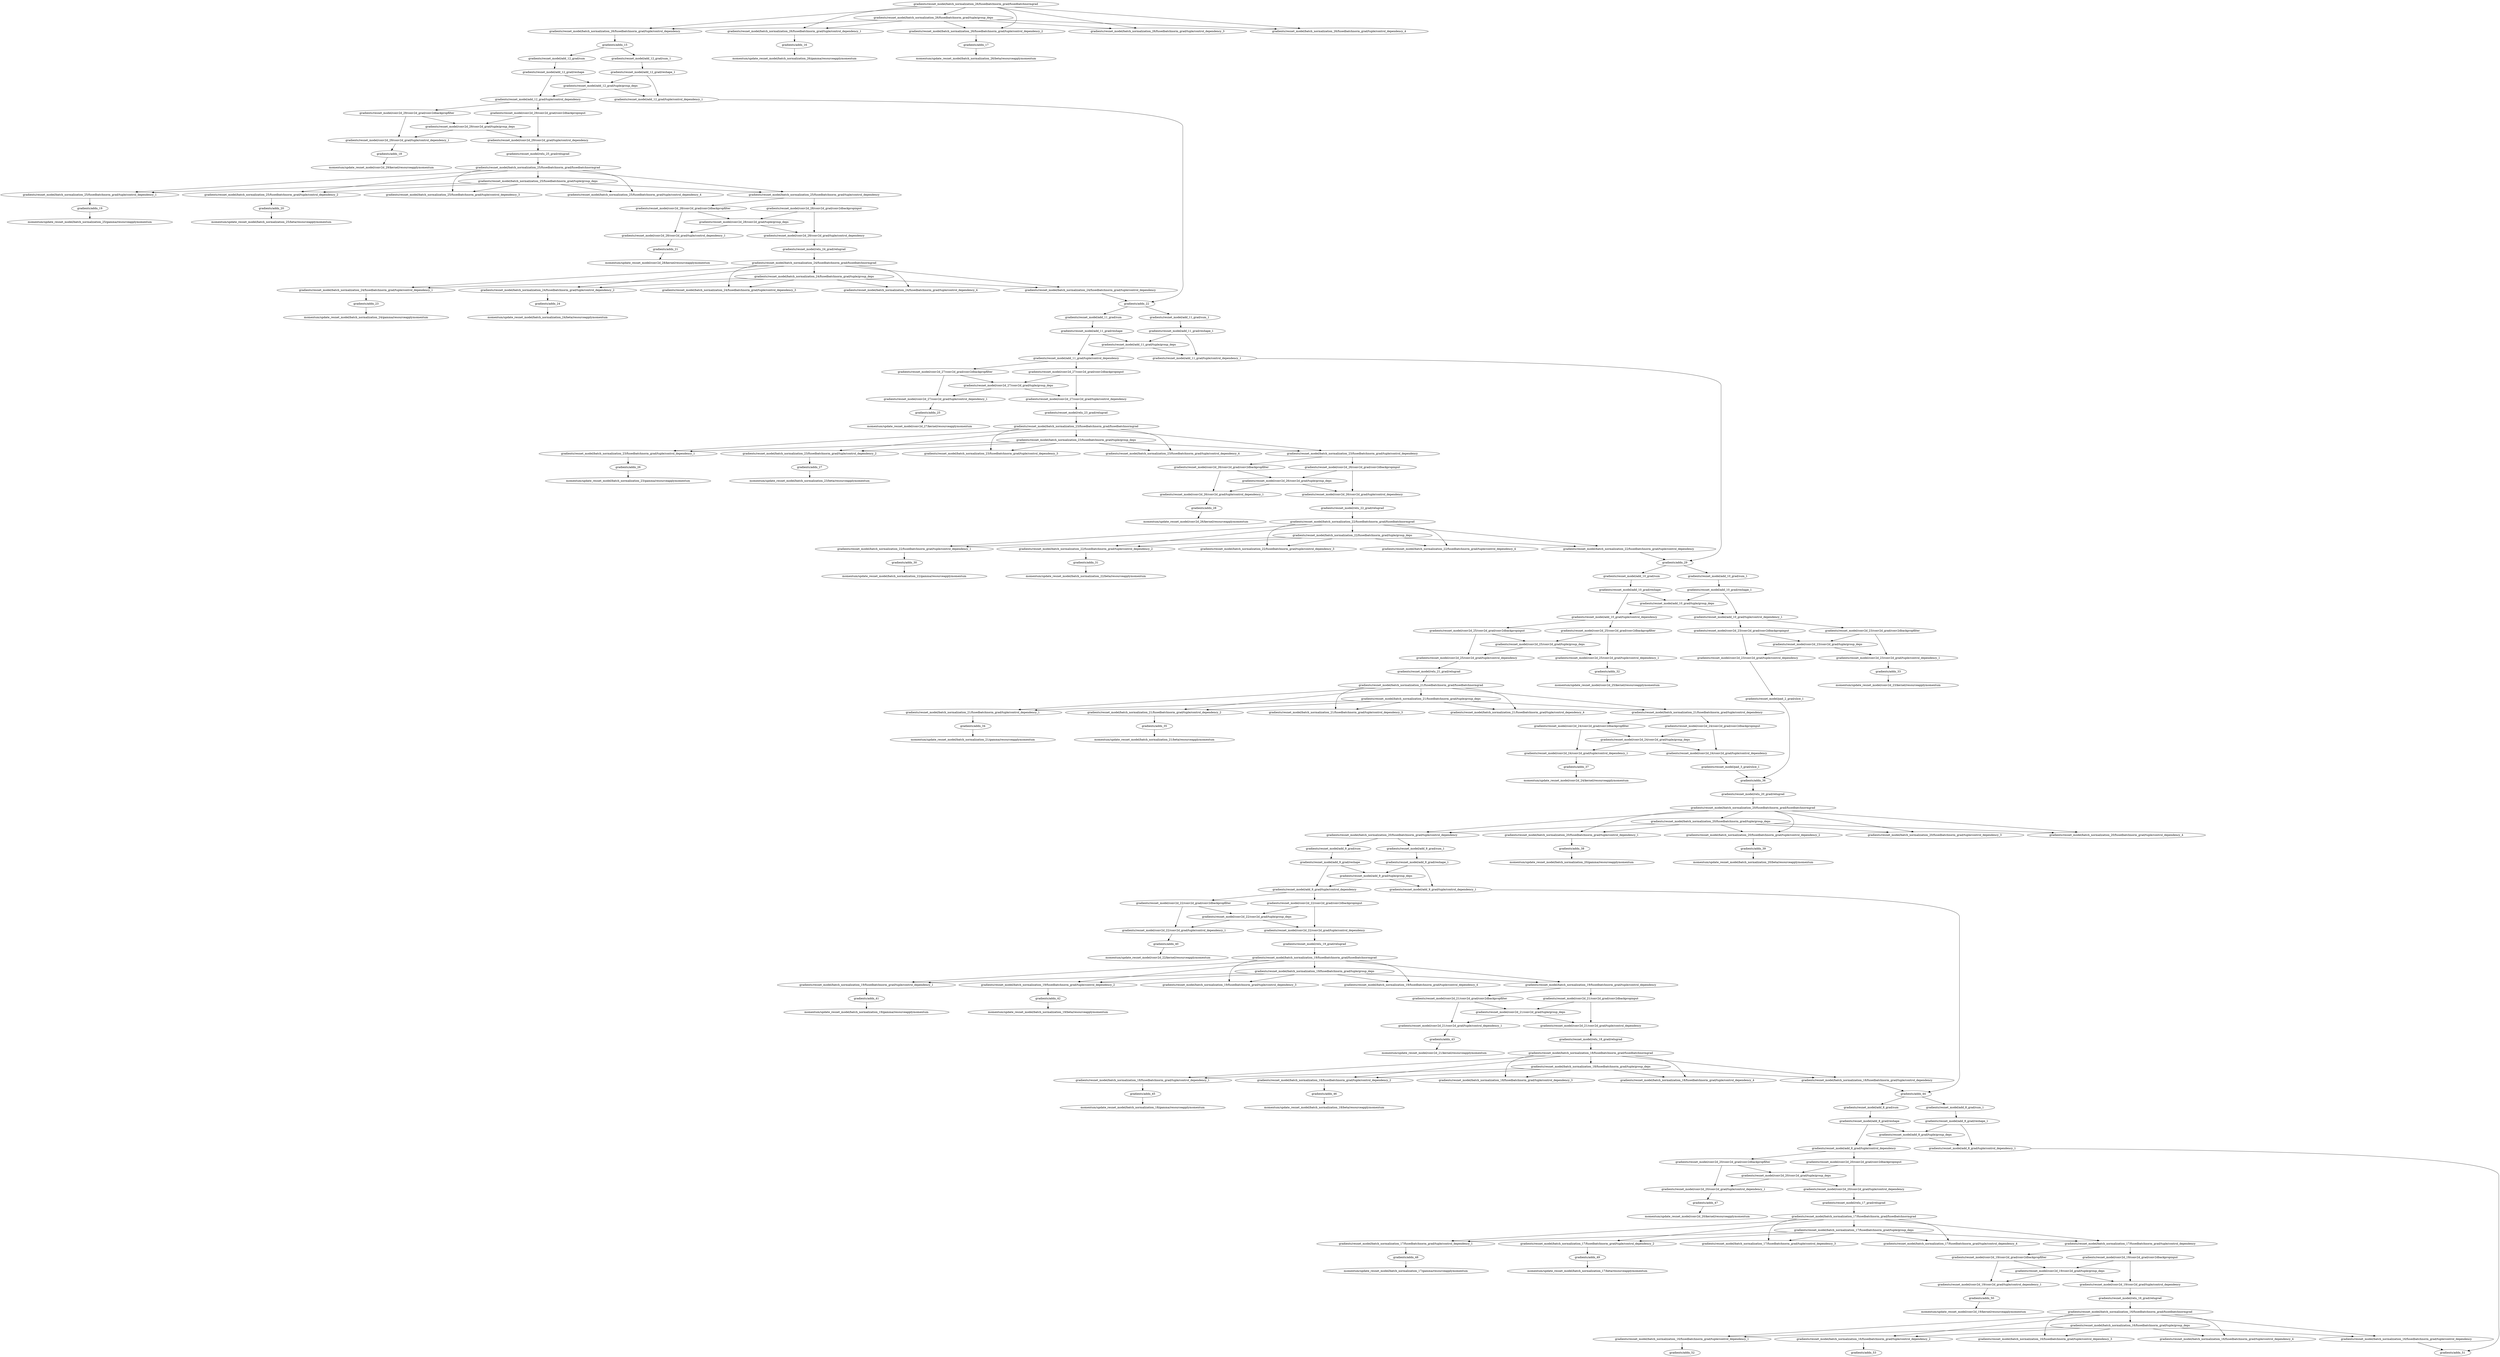 digraph{
"gradients/resnet_model/batch_normalization_26/fusedbatchnorm_grad/fusedbatchnormgrad"->"gradients/resnet_model/batch_normalization_26/fusedbatchnorm_grad/tuple/group_deps"
"gradients/resnet_model/batch_normalization_26/fusedbatchnorm_grad/fusedbatchnormgrad"->"gradients/resnet_model/batch_normalization_26/fusedbatchnorm_grad/tuple/control_dependency"
"gradients/resnet_model/batch_normalization_26/fusedbatchnorm_grad/fusedbatchnormgrad"->"gradients/resnet_model/batch_normalization_26/fusedbatchnorm_grad/tuple/control_dependency_1"
"gradients/resnet_model/batch_normalization_26/fusedbatchnorm_grad/fusedbatchnormgrad"->"gradients/resnet_model/batch_normalization_26/fusedbatchnorm_grad/tuple/control_dependency_2"
"gradients/resnet_model/batch_normalization_26/fusedbatchnorm_grad/fusedbatchnormgrad"->"gradients/resnet_model/batch_normalization_26/fusedbatchnorm_grad/tuple/control_dependency_3"
"gradients/resnet_model/batch_normalization_26/fusedbatchnorm_grad/fusedbatchnormgrad"->"gradients/resnet_model/batch_normalization_26/fusedbatchnorm_grad/tuple/control_dependency_4"
"gradients/resnet_model/batch_normalization_26/fusedbatchnorm_grad/tuple/group_deps"->"gradients/resnet_model/batch_normalization_26/fusedbatchnorm_grad/tuple/control_dependency"
"gradients/resnet_model/batch_normalization_26/fusedbatchnorm_grad/tuple/group_deps"->"gradients/resnet_model/batch_normalization_26/fusedbatchnorm_grad/tuple/control_dependency_1"
"gradients/resnet_model/batch_normalization_26/fusedbatchnorm_grad/tuple/group_deps"->"gradients/resnet_model/batch_normalization_26/fusedbatchnorm_grad/tuple/control_dependency_2"
"gradients/resnet_model/batch_normalization_26/fusedbatchnorm_grad/tuple/group_deps"->"gradients/resnet_model/batch_normalization_26/fusedbatchnorm_grad/tuple/control_dependency_3"
"gradients/resnet_model/batch_normalization_26/fusedbatchnorm_grad/tuple/group_deps"->"gradients/resnet_model/batch_normalization_26/fusedbatchnorm_grad/tuple/control_dependency_4"
"gradients/resnet_model/batch_normalization_26/fusedbatchnorm_grad/tuple/control_dependency"->"gradients/addn_15"
"gradients/addn_15"->"gradients/resnet_model/add_12_grad/sum"
"gradients/addn_15"->"gradients/resnet_model/add_12_grad/sum_1"
"gradients/resnet_model/add_12_grad/sum"->"gradients/resnet_model/add_12_grad/reshape"
"gradients/resnet_model/add_12_grad/sum_1"->"gradients/resnet_model/add_12_grad/reshape_1"
"gradients/resnet_model/add_12_grad/reshape"->"gradients/resnet_model/add_12_grad/tuple/group_deps"
"gradients/resnet_model/add_12_grad/reshape"->"gradients/resnet_model/add_12_grad/tuple/control_dependency"
"gradients/resnet_model/add_12_grad/reshape_1"->"gradients/resnet_model/add_12_grad/tuple/group_deps"
"gradients/resnet_model/add_12_grad/reshape_1"->"gradients/resnet_model/add_12_grad/tuple/control_dependency_1"
"gradients/resnet_model/add_12_grad/tuple/group_deps"->"gradients/resnet_model/add_12_grad/tuple/control_dependency"
"gradients/resnet_model/add_12_grad/tuple/group_deps"->"gradients/resnet_model/add_12_grad/tuple/control_dependency_1"
"gradients/resnet_model/add_12_grad/tuple/control_dependency"->"gradients/resnet_model/conv2d_29/conv2d_grad/conv2dbackpropinput"
"gradients/resnet_model/add_12_grad/tuple/control_dependency"->"gradients/resnet_model/conv2d_29/conv2d_grad/conv2dbackpropfilter"
"gradients/resnet_model/conv2d_29/conv2d_grad/conv2dbackpropinput"->"gradients/resnet_model/conv2d_29/conv2d_grad/tuple/group_deps"
"gradients/resnet_model/conv2d_29/conv2d_grad/conv2dbackpropinput"->"gradients/resnet_model/conv2d_29/conv2d_grad/tuple/control_dependency"
"gradients/resnet_model/conv2d_29/conv2d_grad/conv2dbackpropfilter"->"gradients/resnet_model/conv2d_29/conv2d_grad/tuple/group_deps"
"gradients/resnet_model/conv2d_29/conv2d_grad/conv2dbackpropfilter"->"gradients/resnet_model/conv2d_29/conv2d_grad/tuple/control_dependency_1"
"gradients/resnet_model/conv2d_29/conv2d_grad/tuple/group_deps"->"gradients/resnet_model/conv2d_29/conv2d_grad/tuple/control_dependency"
"gradients/resnet_model/conv2d_29/conv2d_grad/tuple/group_deps"->"gradients/resnet_model/conv2d_29/conv2d_grad/tuple/control_dependency_1"
"gradients/resnet_model/batch_normalization_26/fusedbatchnorm_grad/tuple/control_dependency_1"->"gradients/addn_16"
"gradients/resnet_model/batch_normalization_26/fusedbatchnorm_grad/tuple/control_dependency_2"->"gradients/addn_17"
"gradients/resnet_model/conv2d_29/conv2d_grad/tuple/control_dependency"->"gradients/resnet_model/relu_25_grad/relugrad"
"gradients/resnet_model/relu_25_grad/relugrad"->"gradients/resnet_model/batch_normalization_25/fusedbatchnorm_grad/fusedbatchnormgrad"
"gradients/resnet_model/batch_normalization_25/fusedbatchnorm_grad/fusedbatchnormgrad"->"gradients/resnet_model/batch_normalization_25/fusedbatchnorm_grad/tuple/group_deps"
"gradients/resnet_model/batch_normalization_25/fusedbatchnorm_grad/fusedbatchnormgrad"->"gradients/resnet_model/batch_normalization_25/fusedbatchnorm_grad/tuple/control_dependency"
"gradients/resnet_model/batch_normalization_25/fusedbatchnorm_grad/fusedbatchnormgrad"->"gradients/resnet_model/batch_normalization_25/fusedbatchnorm_grad/tuple/control_dependency_1"
"gradients/resnet_model/batch_normalization_25/fusedbatchnorm_grad/fusedbatchnormgrad"->"gradients/resnet_model/batch_normalization_25/fusedbatchnorm_grad/tuple/control_dependency_2"
"gradients/resnet_model/batch_normalization_25/fusedbatchnorm_grad/fusedbatchnormgrad"->"gradients/resnet_model/batch_normalization_25/fusedbatchnorm_grad/tuple/control_dependency_3"
"gradients/resnet_model/batch_normalization_25/fusedbatchnorm_grad/fusedbatchnormgrad"->"gradients/resnet_model/batch_normalization_25/fusedbatchnorm_grad/tuple/control_dependency_4"
"gradients/resnet_model/batch_normalization_25/fusedbatchnorm_grad/tuple/group_deps"->"gradients/resnet_model/batch_normalization_25/fusedbatchnorm_grad/tuple/control_dependency"
"gradients/resnet_model/batch_normalization_25/fusedbatchnorm_grad/tuple/group_deps"->"gradients/resnet_model/batch_normalization_25/fusedbatchnorm_grad/tuple/control_dependency_1"
"gradients/resnet_model/batch_normalization_25/fusedbatchnorm_grad/tuple/group_deps"->"gradients/resnet_model/batch_normalization_25/fusedbatchnorm_grad/tuple/control_dependency_2"
"gradients/resnet_model/batch_normalization_25/fusedbatchnorm_grad/tuple/group_deps"->"gradients/resnet_model/batch_normalization_25/fusedbatchnorm_grad/tuple/control_dependency_3"
"gradients/resnet_model/batch_normalization_25/fusedbatchnorm_grad/tuple/group_deps"->"gradients/resnet_model/batch_normalization_25/fusedbatchnorm_grad/tuple/control_dependency_4"
"gradients/resnet_model/conv2d_29/conv2d_grad/tuple/control_dependency_1"->"gradients/addn_18"
"gradients/resnet_model/batch_normalization_25/fusedbatchnorm_grad/tuple/control_dependency"->"gradients/resnet_model/conv2d_28/conv2d_grad/conv2dbackpropinput"
"gradients/resnet_model/batch_normalization_25/fusedbatchnorm_grad/tuple/control_dependency"->"gradients/resnet_model/conv2d_28/conv2d_grad/conv2dbackpropfilter"
"gradients/resnet_model/conv2d_28/conv2d_grad/conv2dbackpropinput"->"gradients/resnet_model/conv2d_28/conv2d_grad/tuple/group_deps"
"gradients/resnet_model/conv2d_28/conv2d_grad/conv2dbackpropinput"->"gradients/resnet_model/conv2d_28/conv2d_grad/tuple/control_dependency"
"gradients/resnet_model/conv2d_28/conv2d_grad/conv2dbackpropfilter"->"gradients/resnet_model/conv2d_28/conv2d_grad/tuple/group_deps"
"gradients/resnet_model/conv2d_28/conv2d_grad/conv2dbackpropfilter"->"gradients/resnet_model/conv2d_28/conv2d_grad/tuple/control_dependency_1"
"gradients/resnet_model/conv2d_28/conv2d_grad/tuple/group_deps"->"gradients/resnet_model/conv2d_28/conv2d_grad/tuple/control_dependency"
"gradients/resnet_model/conv2d_28/conv2d_grad/tuple/group_deps"->"gradients/resnet_model/conv2d_28/conv2d_grad/tuple/control_dependency_1"
"gradients/resnet_model/conv2d_28/conv2d_grad/tuple/control_dependency"->"gradients/resnet_model/relu_24_grad/relugrad"
"gradients/resnet_model/batch_normalization_25/fusedbatchnorm_grad/tuple/control_dependency_1"->"gradients/addn_19"
"gradients/resnet_model/batch_normalization_25/fusedbatchnorm_grad/tuple/control_dependency_2"->"gradients/addn_20"
"gradients/resnet_model/relu_24_grad/relugrad"->"gradients/resnet_model/batch_normalization_24/fusedbatchnorm_grad/fusedbatchnormgrad"
"gradients/resnet_model/batch_normalization_24/fusedbatchnorm_grad/fusedbatchnormgrad"->"gradients/resnet_model/batch_normalization_24/fusedbatchnorm_grad/tuple/group_deps"
"gradients/resnet_model/batch_normalization_24/fusedbatchnorm_grad/fusedbatchnormgrad"->"gradients/resnet_model/batch_normalization_24/fusedbatchnorm_grad/tuple/control_dependency"
"gradients/resnet_model/batch_normalization_24/fusedbatchnorm_grad/fusedbatchnormgrad"->"gradients/resnet_model/batch_normalization_24/fusedbatchnorm_grad/tuple/control_dependency_1"
"gradients/resnet_model/batch_normalization_24/fusedbatchnorm_grad/fusedbatchnormgrad"->"gradients/resnet_model/batch_normalization_24/fusedbatchnorm_grad/tuple/control_dependency_2"
"gradients/resnet_model/batch_normalization_24/fusedbatchnorm_grad/fusedbatchnormgrad"->"gradients/resnet_model/batch_normalization_24/fusedbatchnorm_grad/tuple/control_dependency_3"
"gradients/resnet_model/batch_normalization_24/fusedbatchnorm_grad/fusedbatchnormgrad"->"gradients/resnet_model/batch_normalization_24/fusedbatchnorm_grad/tuple/control_dependency_4"
"gradients/resnet_model/batch_normalization_24/fusedbatchnorm_grad/tuple/group_deps"->"gradients/resnet_model/batch_normalization_24/fusedbatchnorm_grad/tuple/control_dependency"
"gradients/resnet_model/batch_normalization_24/fusedbatchnorm_grad/tuple/group_deps"->"gradients/resnet_model/batch_normalization_24/fusedbatchnorm_grad/tuple/control_dependency_1"
"gradients/resnet_model/batch_normalization_24/fusedbatchnorm_grad/tuple/group_deps"->"gradients/resnet_model/batch_normalization_24/fusedbatchnorm_grad/tuple/control_dependency_2"
"gradients/resnet_model/batch_normalization_24/fusedbatchnorm_grad/tuple/group_deps"->"gradients/resnet_model/batch_normalization_24/fusedbatchnorm_grad/tuple/control_dependency_3"
"gradients/resnet_model/batch_normalization_24/fusedbatchnorm_grad/tuple/group_deps"->"gradients/resnet_model/batch_normalization_24/fusedbatchnorm_grad/tuple/control_dependency_4"
"gradients/resnet_model/conv2d_28/conv2d_grad/tuple/control_dependency_1"->"gradients/addn_21"
"gradients/resnet_model/add_12_grad/tuple/control_dependency_1"->"gradients/addn_22"
"gradients/resnet_model/batch_normalization_24/fusedbatchnorm_grad/tuple/control_dependency"->"gradients/addn_22"
"gradients/addn_22"->"gradients/resnet_model/add_11_grad/sum"
"gradients/addn_22"->"gradients/resnet_model/add_11_grad/sum_1"
"gradients/resnet_model/add_11_grad/sum"->"gradients/resnet_model/add_11_grad/reshape"
"gradients/resnet_model/add_11_grad/sum_1"->"gradients/resnet_model/add_11_grad/reshape_1"
"gradients/resnet_model/add_11_grad/reshape"->"gradients/resnet_model/add_11_grad/tuple/group_deps"
"gradients/resnet_model/add_11_grad/reshape"->"gradients/resnet_model/add_11_grad/tuple/control_dependency"
"gradients/resnet_model/add_11_grad/reshape_1"->"gradients/resnet_model/add_11_grad/tuple/group_deps"
"gradients/resnet_model/add_11_grad/reshape_1"->"gradients/resnet_model/add_11_grad/tuple/control_dependency_1"
"gradients/resnet_model/add_11_grad/tuple/group_deps"->"gradients/resnet_model/add_11_grad/tuple/control_dependency"
"gradients/resnet_model/add_11_grad/tuple/group_deps"->"gradients/resnet_model/add_11_grad/tuple/control_dependency_1"
"gradients/resnet_model/add_11_grad/tuple/control_dependency"->"gradients/resnet_model/conv2d_27/conv2d_grad/conv2dbackpropinput"
"gradients/resnet_model/add_11_grad/tuple/control_dependency"->"gradients/resnet_model/conv2d_27/conv2d_grad/conv2dbackpropfilter"
"gradients/resnet_model/conv2d_27/conv2d_grad/conv2dbackpropinput"->"gradients/resnet_model/conv2d_27/conv2d_grad/tuple/group_deps"
"gradients/resnet_model/conv2d_27/conv2d_grad/conv2dbackpropinput"->"gradients/resnet_model/conv2d_27/conv2d_grad/tuple/control_dependency"
"gradients/resnet_model/conv2d_27/conv2d_grad/conv2dbackpropfilter"->"gradients/resnet_model/conv2d_27/conv2d_grad/tuple/group_deps"
"gradients/resnet_model/conv2d_27/conv2d_grad/conv2dbackpropfilter"->"gradients/resnet_model/conv2d_27/conv2d_grad/tuple/control_dependency_1"
"gradients/resnet_model/conv2d_27/conv2d_grad/tuple/group_deps"->"gradients/resnet_model/conv2d_27/conv2d_grad/tuple/control_dependency"
"gradients/resnet_model/conv2d_27/conv2d_grad/tuple/group_deps"->"gradients/resnet_model/conv2d_27/conv2d_grad/tuple/control_dependency_1"
"gradients/resnet_model/batch_normalization_24/fusedbatchnorm_grad/tuple/control_dependency_1"->"gradients/addn_23"
"gradients/resnet_model/batch_normalization_24/fusedbatchnorm_grad/tuple/control_dependency_2"->"gradients/addn_24"
"gradients/resnet_model/conv2d_27/conv2d_grad/tuple/control_dependency"->"gradients/resnet_model/relu_23_grad/relugrad"
"gradients/resnet_model/relu_23_grad/relugrad"->"gradients/resnet_model/batch_normalization_23/fusedbatchnorm_grad/fusedbatchnormgrad"
"gradients/resnet_model/batch_normalization_23/fusedbatchnorm_grad/fusedbatchnormgrad"->"gradients/resnet_model/batch_normalization_23/fusedbatchnorm_grad/tuple/group_deps"
"gradients/resnet_model/batch_normalization_23/fusedbatchnorm_grad/fusedbatchnormgrad"->"gradients/resnet_model/batch_normalization_23/fusedbatchnorm_grad/tuple/control_dependency"
"gradients/resnet_model/batch_normalization_23/fusedbatchnorm_grad/fusedbatchnormgrad"->"gradients/resnet_model/batch_normalization_23/fusedbatchnorm_grad/tuple/control_dependency_1"
"gradients/resnet_model/batch_normalization_23/fusedbatchnorm_grad/fusedbatchnormgrad"->"gradients/resnet_model/batch_normalization_23/fusedbatchnorm_grad/tuple/control_dependency_2"
"gradients/resnet_model/batch_normalization_23/fusedbatchnorm_grad/fusedbatchnormgrad"->"gradients/resnet_model/batch_normalization_23/fusedbatchnorm_grad/tuple/control_dependency_3"
"gradients/resnet_model/batch_normalization_23/fusedbatchnorm_grad/fusedbatchnormgrad"->"gradients/resnet_model/batch_normalization_23/fusedbatchnorm_grad/tuple/control_dependency_4"
"gradients/resnet_model/batch_normalization_23/fusedbatchnorm_grad/tuple/group_deps"->"gradients/resnet_model/batch_normalization_23/fusedbatchnorm_grad/tuple/control_dependency"
"gradients/resnet_model/batch_normalization_23/fusedbatchnorm_grad/tuple/group_deps"->"gradients/resnet_model/batch_normalization_23/fusedbatchnorm_grad/tuple/control_dependency_1"
"gradients/resnet_model/batch_normalization_23/fusedbatchnorm_grad/tuple/group_deps"->"gradients/resnet_model/batch_normalization_23/fusedbatchnorm_grad/tuple/control_dependency_2"
"gradients/resnet_model/batch_normalization_23/fusedbatchnorm_grad/tuple/group_deps"->"gradients/resnet_model/batch_normalization_23/fusedbatchnorm_grad/tuple/control_dependency_3"
"gradients/resnet_model/batch_normalization_23/fusedbatchnorm_grad/tuple/group_deps"->"gradients/resnet_model/batch_normalization_23/fusedbatchnorm_grad/tuple/control_dependency_4"
"gradients/resnet_model/conv2d_27/conv2d_grad/tuple/control_dependency_1"->"gradients/addn_25"
"gradients/resnet_model/batch_normalization_23/fusedbatchnorm_grad/tuple/control_dependency"->"gradients/resnet_model/conv2d_26/conv2d_grad/conv2dbackpropinput"
"gradients/resnet_model/batch_normalization_23/fusedbatchnorm_grad/tuple/control_dependency"->"gradients/resnet_model/conv2d_26/conv2d_grad/conv2dbackpropfilter"
"gradients/resnet_model/conv2d_26/conv2d_grad/conv2dbackpropinput"->"gradients/resnet_model/conv2d_26/conv2d_grad/tuple/group_deps"
"gradients/resnet_model/conv2d_26/conv2d_grad/conv2dbackpropinput"->"gradients/resnet_model/conv2d_26/conv2d_grad/tuple/control_dependency"
"gradients/resnet_model/conv2d_26/conv2d_grad/conv2dbackpropfilter"->"gradients/resnet_model/conv2d_26/conv2d_grad/tuple/group_deps"
"gradients/resnet_model/conv2d_26/conv2d_grad/conv2dbackpropfilter"->"gradients/resnet_model/conv2d_26/conv2d_grad/tuple/control_dependency_1"
"gradients/resnet_model/conv2d_26/conv2d_grad/tuple/group_deps"->"gradients/resnet_model/conv2d_26/conv2d_grad/tuple/control_dependency"
"gradients/resnet_model/conv2d_26/conv2d_grad/tuple/group_deps"->"gradients/resnet_model/conv2d_26/conv2d_grad/tuple/control_dependency_1"
"gradients/resnet_model/conv2d_26/conv2d_grad/tuple/control_dependency"->"gradients/resnet_model/relu_22_grad/relugrad"
"gradients/resnet_model/batch_normalization_23/fusedbatchnorm_grad/tuple/control_dependency_1"->"gradients/addn_26"
"gradients/resnet_model/batch_normalization_23/fusedbatchnorm_grad/tuple/control_dependency_2"->"gradients/addn_27"
"gradients/resnet_model/relu_22_grad/relugrad"->"gradients/resnet_model/batch_normalization_22/fusedbatchnorm_grad/fusedbatchnormgrad"
"gradients/resnet_model/batch_normalization_22/fusedbatchnorm_grad/fusedbatchnormgrad"->"gradients/resnet_model/batch_normalization_22/fusedbatchnorm_grad/tuple/group_deps"
"gradients/resnet_model/batch_normalization_22/fusedbatchnorm_grad/fusedbatchnormgrad"->"gradients/resnet_model/batch_normalization_22/fusedbatchnorm_grad/tuple/control_dependency"
"gradients/resnet_model/batch_normalization_22/fusedbatchnorm_grad/fusedbatchnormgrad"->"gradients/resnet_model/batch_normalization_22/fusedbatchnorm_grad/tuple/control_dependency_1"
"gradients/resnet_model/batch_normalization_22/fusedbatchnorm_grad/fusedbatchnormgrad"->"gradients/resnet_model/batch_normalization_22/fusedbatchnorm_grad/tuple/control_dependency_2"
"gradients/resnet_model/batch_normalization_22/fusedbatchnorm_grad/fusedbatchnormgrad"->"gradients/resnet_model/batch_normalization_22/fusedbatchnorm_grad/tuple/control_dependency_3"
"gradients/resnet_model/batch_normalization_22/fusedbatchnorm_grad/fusedbatchnormgrad"->"gradients/resnet_model/batch_normalization_22/fusedbatchnorm_grad/tuple/control_dependency_4"
"gradients/resnet_model/batch_normalization_22/fusedbatchnorm_grad/tuple/group_deps"->"gradients/resnet_model/batch_normalization_22/fusedbatchnorm_grad/tuple/control_dependency"
"gradients/resnet_model/batch_normalization_22/fusedbatchnorm_grad/tuple/group_deps"->"gradients/resnet_model/batch_normalization_22/fusedbatchnorm_grad/tuple/control_dependency_1"
"gradients/resnet_model/batch_normalization_22/fusedbatchnorm_grad/tuple/group_deps"->"gradients/resnet_model/batch_normalization_22/fusedbatchnorm_grad/tuple/control_dependency_2"
"gradients/resnet_model/batch_normalization_22/fusedbatchnorm_grad/tuple/group_deps"->"gradients/resnet_model/batch_normalization_22/fusedbatchnorm_grad/tuple/control_dependency_3"
"gradients/resnet_model/batch_normalization_22/fusedbatchnorm_grad/tuple/group_deps"->"gradients/resnet_model/batch_normalization_22/fusedbatchnorm_grad/tuple/control_dependency_4"
"gradients/resnet_model/conv2d_26/conv2d_grad/tuple/control_dependency_1"->"gradients/addn_28"
"gradients/resnet_model/add_11_grad/tuple/control_dependency_1"->"gradients/addn_29"
"gradients/resnet_model/batch_normalization_22/fusedbatchnorm_grad/tuple/control_dependency"->"gradients/addn_29"
"gradients/addn_29"->"gradients/resnet_model/add_10_grad/sum"
"gradients/addn_29"->"gradients/resnet_model/add_10_grad/sum_1"
"gradients/resnet_model/add_10_grad/sum"->"gradients/resnet_model/add_10_grad/reshape"
"gradients/resnet_model/add_10_grad/sum_1"->"gradients/resnet_model/add_10_grad/reshape_1"
"gradients/resnet_model/add_10_grad/reshape"->"gradients/resnet_model/add_10_grad/tuple/group_deps"
"gradients/resnet_model/add_10_grad/reshape"->"gradients/resnet_model/add_10_grad/tuple/control_dependency"
"gradients/resnet_model/add_10_grad/reshape_1"->"gradients/resnet_model/add_10_grad/tuple/group_deps"
"gradients/resnet_model/add_10_grad/reshape_1"->"gradients/resnet_model/add_10_grad/tuple/control_dependency_1"
"gradients/resnet_model/add_10_grad/tuple/group_deps"->"gradients/resnet_model/add_10_grad/tuple/control_dependency"
"gradients/resnet_model/add_10_grad/tuple/group_deps"->"gradients/resnet_model/add_10_grad/tuple/control_dependency_1"
"gradients/resnet_model/add_10_grad/tuple/control_dependency"->"gradients/resnet_model/conv2d_25/conv2d_grad/conv2dbackpropinput"
"gradients/resnet_model/add_10_grad/tuple/control_dependency"->"gradients/resnet_model/conv2d_25/conv2d_grad/conv2dbackpropfilter"
"gradients/resnet_model/conv2d_25/conv2d_grad/conv2dbackpropinput"->"gradients/resnet_model/conv2d_25/conv2d_grad/tuple/group_deps"
"gradients/resnet_model/conv2d_25/conv2d_grad/conv2dbackpropinput"->"gradients/resnet_model/conv2d_25/conv2d_grad/tuple/control_dependency"
"gradients/resnet_model/conv2d_25/conv2d_grad/conv2dbackpropfilter"->"gradients/resnet_model/conv2d_25/conv2d_grad/tuple/group_deps"
"gradients/resnet_model/conv2d_25/conv2d_grad/conv2dbackpropfilter"->"gradients/resnet_model/conv2d_25/conv2d_grad/tuple/control_dependency_1"
"gradients/resnet_model/conv2d_25/conv2d_grad/tuple/group_deps"->"gradients/resnet_model/conv2d_25/conv2d_grad/tuple/control_dependency"
"gradients/resnet_model/conv2d_25/conv2d_grad/tuple/group_deps"->"gradients/resnet_model/conv2d_25/conv2d_grad/tuple/control_dependency_1"
"gradients/resnet_model/add_10_grad/tuple/control_dependency_1"->"gradients/resnet_model/conv2d_23/conv2d_grad/conv2dbackpropinput"
"gradients/resnet_model/add_10_grad/tuple/control_dependency_1"->"gradients/resnet_model/conv2d_23/conv2d_grad/conv2dbackpropfilter"
"gradients/resnet_model/conv2d_23/conv2d_grad/conv2dbackpropinput"->"gradients/resnet_model/conv2d_23/conv2d_grad/tuple/group_deps"
"gradients/resnet_model/conv2d_23/conv2d_grad/conv2dbackpropinput"->"gradients/resnet_model/conv2d_23/conv2d_grad/tuple/control_dependency"
"gradients/resnet_model/conv2d_23/conv2d_grad/conv2dbackpropfilter"->"gradients/resnet_model/conv2d_23/conv2d_grad/tuple/group_deps"
"gradients/resnet_model/conv2d_23/conv2d_grad/conv2dbackpropfilter"->"gradients/resnet_model/conv2d_23/conv2d_grad/tuple/control_dependency_1"
"gradients/resnet_model/conv2d_23/conv2d_grad/tuple/group_deps"->"gradients/resnet_model/conv2d_23/conv2d_grad/tuple/control_dependency"
"gradients/resnet_model/conv2d_23/conv2d_grad/tuple/group_deps"->"gradients/resnet_model/conv2d_23/conv2d_grad/tuple/control_dependency_1"
"gradients/resnet_model/batch_normalization_22/fusedbatchnorm_grad/tuple/control_dependency_1"->"gradients/addn_30"
"gradients/resnet_model/batch_normalization_22/fusedbatchnorm_grad/tuple/control_dependency_2"->"gradients/addn_31"
"gradients/resnet_model/conv2d_25/conv2d_grad/tuple/control_dependency"->"gradients/resnet_model/relu_21_grad/relugrad"
"gradients/resnet_model/conv2d_23/conv2d_grad/tuple/control_dependency"->"gradients/resnet_model/pad_2_grad/slice_1"
"gradients/resnet_model/relu_21_grad/relugrad"->"gradients/resnet_model/batch_normalization_21/fusedbatchnorm_grad/fusedbatchnormgrad"
"gradients/resnet_model/batch_normalization_21/fusedbatchnorm_grad/fusedbatchnormgrad"->"gradients/resnet_model/batch_normalization_21/fusedbatchnorm_grad/tuple/group_deps"
"gradients/resnet_model/batch_normalization_21/fusedbatchnorm_grad/fusedbatchnormgrad"->"gradients/resnet_model/batch_normalization_21/fusedbatchnorm_grad/tuple/control_dependency"
"gradients/resnet_model/batch_normalization_21/fusedbatchnorm_grad/fusedbatchnormgrad"->"gradients/resnet_model/batch_normalization_21/fusedbatchnorm_grad/tuple/control_dependency_1"
"gradients/resnet_model/batch_normalization_21/fusedbatchnorm_grad/fusedbatchnormgrad"->"gradients/resnet_model/batch_normalization_21/fusedbatchnorm_grad/tuple/control_dependency_2"
"gradients/resnet_model/batch_normalization_21/fusedbatchnorm_grad/fusedbatchnormgrad"->"gradients/resnet_model/batch_normalization_21/fusedbatchnorm_grad/tuple/control_dependency_3"
"gradients/resnet_model/batch_normalization_21/fusedbatchnorm_grad/fusedbatchnormgrad"->"gradients/resnet_model/batch_normalization_21/fusedbatchnorm_grad/tuple/control_dependency_4"
"gradients/resnet_model/batch_normalization_21/fusedbatchnorm_grad/tuple/group_deps"->"gradients/resnet_model/batch_normalization_21/fusedbatchnorm_grad/tuple/control_dependency"
"gradients/resnet_model/batch_normalization_21/fusedbatchnorm_grad/tuple/group_deps"->"gradients/resnet_model/batch_normalization_21/fusedbatchnorm_grad/tuple/control_dependency_1"
"gradients/resnet_model/batch_normalization_21/fusedbatchnorm_grad/tuple/group_deps"->"gradients/resnet_model/batch_normalization_21/fusedbatchnorm_grad/tuple/control_dependency_2"
"gradients/resnet_model/batch_normalization_21/fusedbatchnorm_grad/tuple/group_deps"->"gradients/resnet_model/batch_normalization_21/fusedbatchnorm_grad/tuple/control_dependency_3"
"gradients/resnet_model/batch_normalization_21/fusedbatchnorm_grad/tuple/group_deps"->"gradients/resnet_model/batch_normalization_21/fusedbatchnorm_grad/tuple/control_dependency_4"
"gradients/resnet_model/conv2d_25/conv2d_grad/tuple/control_dependency_1"->"gradients/addn_32"
"gradients/resnet_model/conv2d_23/conv2d_grad/tuple/control_dependency_1"->"gradients/addn_33"
"gradients/resnet_model/batch_normalization_21/fusedbatchnorm_grad/tuple/control_dependency"->"gradients/resnet_model/conv2d_24/conv2d_grad/conv2dbackpropinput"
"gradients/resnet_model/batch_normalization_21/fusedbatchnorm_grad/tuple/control_dependency"->"gradients/resnet_model/conv2d_24/conv2d_grad/conv2dbackpropfilter"
"gradients/resnet_model/conv2d_24/conv2d_grad/conv2dbackpropinput"->"gradients/resnet_model/conv2d_24/conv2d_grad/tuple/group_deps"
"gradients/resnet_model/conv2d_24/conv2d_grad/conv2dbackpropinput"->"gradients/resnet_model/conv2d_24/conv2d_grad/tuple/control_dependency"
"gradients/resnet_model/conv2d_24/conv2d_grad/conv2dbackpropfilter"->"gradients/resnet_model/conv2d_24/conv2d_grad/tuple/group_deps"
"gradients/resnet_model/conv2d_24/conv2d_grad/conv2dbackpropfilter"->"gradients/resnet_model/conv2d_24/conv2d_grad/tuple/control_dependency_1"
"gradients/resnet_model/conv2d_24/conv2d_grad/tuple/group_deps"->"gradients/resnet_model/conv2d_24/conv2d_grad/tuple/control_dependency"
"gradients/resnet_model/conv2d_24/conv2d_grad/tuple/group_deps"->"gradients/resnet_model/conv2d_24/conv2d_grad/tuple/control_dependency_1"
"gradients/resnet_model/conv2d_24/conv2d_grad/tuple/control_dependency"->"gradients/resnet_model/pad_3_grad/slice_1"
"gradients/resnet_model/batch_normalization_21/fusedbatchnorm_grad/tuple/control_dependency_1"->"gradients/addn_34"
"gradients/resnet_model/batch_normalization_21/fusedbatchnorm_grad/tuple/control_dependency_2"->"gradients/addn_35"
"gradients/resnet_model/pad_2_grad/slice_1"->"gradients/addn_36"
"gradients/resnet_model/pad_3_grad/slice_1"->"gradients/addn_36"
"gradients/addn_36"->"gradients/resnet_model/relu_20_grad/relugrad"
"gradients/resnet_model/conv2d_24/conv2d_grad/tuple/control_dependency_1"->"gradients/addn_37"
"gradients/resnet_model/relu_20_grad/relugrad"->"gradients/resnet_model/batch_normalization_20/fusedbatchnorm_grad/fusedbatchnormgrad"
"gradients/resnet_model/batch_normalization_20/fusedbatchnorm_grad/fusedbatchnormgrad"->"gradients/resnet_model/batch_normalization_20/fusedbatchnorm_grad/tuple/group_deps"
"gradients/resnet_model/batch_normalization_20/fusedbatchnorm_grad/fusedbatchnormgrad"->"gradients/resnet_model/batch_normalization_20/fusedbatchnorm_grad/tuple/control_dependency"
"gradients/resnet_model/batch_normalization_20/fusedbatchnorm_grad/fusedbatchnormgrad"->"gradients/resnet_model/batch_normalization_20/fusedbatchnorm_grad/tuple/control_dependency_1"
"gradients/resnet_model/batch_normalization_20/fusedbatchnorm_grad/fusedbatchnormgrad"->"gradients/resnet_model/batch_normalization_20/fusedbatchnorm_grad/tuple/control_dependency_2"
"gradients/resnet_model/batch_normalization_20/fusedbatchnorm_grad/fusedbatchnormgrad"->"gradients/resnet_model/batch_normalization_20/fusedbatchnorm_grad/tuple/control_dependency_3"
"gradients/resnet_model/batch_normalization_20/fusedbatchnorm_grad/fusedbatchnormgrad"->"gradients/resnet_model/batch_normalization_20/fusedbatchnorm_grad/tuple/control_dependency_4"
"gradients/resnet_model/batch_normalization_20/fusedbatchnorm_grad/tuple/group_deps"->"gradients/resnet_model/batch_normalization_20/fusedbatchnorm_grad/tuple/control_dependency"
"gradients/resnet_model/batch_normalization_20/fusedbatchnorm_grad/tuple/group_deps"->"gradients/resnet_model/batch_normalization_20/fusedbatchnorm_grad/tuple/control_dependency_1"
"gradients/resnet_model/batch_normalization_20/fusedbatchnorm_grad/tuple/group_deps"->"gradients/resnet_model/batch_normalization_20/fusedbatchnorm_grad/tuple/control_dependency_2"
"gradients/resnet_model/batch_normalization_20/fusedbatchnorm_grad/tuple/group_deps"->"gradients/resnet_model/batch_normalization_20/fusedbatchnorm_grad/tuple/control_dependency_3"
"gradients/resnet_model/batch_normalization_20/fusedbatchnorm_grad/tuple/group_deps"->"gradients/resnet_model/batch_normalization_20/fusedbatchnorm_grad/tuple/control_dependency_4"
"gradients/resnet_model/batch_normalization_20/fusedbatchnorm_grad/tuple/control_dependency"->"gradients/resnet_model/add_9_grad/sum"
"gradients/resnet_model/batch_normalization_20/fusedbatchnorm_grad/tuple/control_dependency"->"gradients/resnet_model/add_9_grad/sum_1"
"gradients/resnet_model/add_9_grad/sum"->"gradients/resnet_model/add_9_grad/reshape"
"gradients/resnet_model/add_9_grad/sum_1"->"gradients/resnet_model/add_9_grad/reshape_1"
"gradients/resnet_model/add_9_grad/reshape"->"gradients/resnet_model/add_9_grad/tuple/group_deps"
"gradients/resnet_model/add_9_grad/reshape"->"gradients/resnet_model/add_9_grad/tuple/control_dependency"
"gradients/resnet_model/add_9_grad/reshape_1"->"gradients/resnet_model/add_9_grad/tuple/group_deps"
"gradients/resnet_model/add_9_grad/reshape_1"->"gradients/resnet_model/add_9_grad/tuple/control_dependency_1"
"gradients/resnet_model/add_9_grad/tuple/group_deps"->"gradients/resnet_model/add_9_grad/tuple/control_dependency"
"gradients/resnet_model/add_9_grad/tuple/group_deps"->"gradients/resnet_model/add_9_grad/tuple/control_dependency_1"
"gradients/resnet_model/batch_normalization_20/fusedbatchnorm_grad/tuple/control_dependency_1"->"gradients/addn_38"
"gradients/resnet_model/batch_normalization_20/fusedbatchnorm_grad/tuple/control_dependency_2"->"gradients/addn_39"
"gradients/resnet_model/add_9_grad/tuple/control_dependency"->"gradients/resnet_model/conv2d_22/conv2d_grad/conv2dbackpropinput"
"gradients/resnet_model/add_9_grad/tuple/control_dependency"->"gradients/resnet_model/conv2d_22/conv2d_grad/conv2dbackpropfilter"
"gradients/resnet_model/conv2d_22/conv2d_grad/conv2dbackpropinput"->"gradients/resnet_model/conv2d_22/conv2d_grad/tuple/group_deps"
"gradients/resnet_model/conv2d_22/conv2d_grad/conv2dbackpropinput"->"gradients/resnet_model/conv2d_22/conv2d_grad/tuple/control_dependency"
"gradients/resnet_model/conv2d_22/conv2d_grad/conv2dbackpropfilter"->"gradients/resnet_model/conv2d_22/conv2d_grad/tuple/group_deps"
"gradients/resnet_model/conv2d_22/conv2d_grad/conv2dbackpropfilter"->"gradients/resnet_model/conv2d_22/conv2d_grad/tuple/control_dependency_1"
"gradients/resnet_model/conv2d_22/conv2d_grad/tuple/group_deps"->"gradients/resnet_model/conv2d_22/conv2d_grad/tuple/control_dependency"
"gradients/resnet_model/conv2d_22/conv2d_grad/tuple/group_deps"->"gradients/resnet_model/conv2d_22/conv2d_grad/tuple/control_dependency_1"
"gradients/resnet_model/conv2d_22/conv2d_grad/tuple/control_dependency"->"gradients/resnet_model/relu_19_grad/relugrad"
"gradients/resnet_model/relu_19_grad/relugrad"->"gradients/resnet_model/batch_normalization_19/fusedbatchnorm_grad/fusedbatchnormgrad"
"gradients/resnet_model/batch_normalization_19/fusedbatchnorm_grad/fusedbatchnormgrad"->"gradients/resnet_model/batch_normalization_19/fusedbatchnorm_grad/tuple/group_deps"
"gradients/resnet_model/batch_normalization_19/fusedbatchnorm_grad/fusedbatchnormgrad"->"gradients/resnet_model/batch_normalization_19/fusedbatchnorm_grad/tuple/control_dependency"
"gradients/resnet_model/batch_normalization_19/fusedbatchnorm_grad/fusedbatchnormgrad"->"gradients/resnet_model/batch_normalization_19/fusedbatchnorm_grad/tuple/control_dependency_1"
"gradients/resnet_model/batch_normalization_19/fusedbatchnorm_grad/fusedbatchnormgrad"->"gradients/resnet_model/batch_normalization_19/fusedbatchnorm_grad/tuple/control_dependency_2"
"gradients/resnet_model/batch_normalization_19/fusedbatchnorm_grad/fusedbatchnormgrad"->"gradients/resnet_model/batch_normalization_19/fusedbatchnorm_grad/tuple/control_dependency_3"
"gradients/resnet_model/batch_normalization_19/fusedbatchnorm_grad/fusedbatchnormgrad"->"gradients/resnet_model/batch_normalization_19/fusedbatchnorm_grad/tuple/control_dependency_4"
"gradients/resnet_model/batch_normalization_19/fusedbatchnorm_grad/tuple/group_deps"->"gradients/resnet_model/batch_normalization_19/fusedbatchnorm_grad/tuple/control_dependency"
"gradients/resnet_model/batch_normalization_19/fusedbatchnorm_grad/tuple/group_deps"->"gradients/resnet_model/batch_normalization_19/fusedbatchnorm_grad/tuple/control_dependency_1"
"gradients/resnet_model/batch_normalization_19/fusedbatchnorm_grad/tuple/group_deps"->"gradients/resnet_model/batch_normalization_19/fusedbatchnorm_grad/tuple/control_dependency_2"
"gradients/resnet_model/batch_normalization_19/fusedbatchnorm_grad/tuple/group_deps"->"gradients/resnet_model/batch_normalization_19/fusedbatchnorm_grad/tuple/control_dependency_3"
"gradients/resnet_model/batch_normalization_19/fusedbatchnorm_grad/tuple/group_deps"->"gradients/resnet_model/batch_normalization_19/fusedbatchnorm_grad/tuple/control_dependency_4"
"gradients/resnet_model/conv2d_22/conv2d_grad/tuple/control_dependency_1"->"gradients/addn_40"
"gradients/resnet_model/batch_normalization_19/fusedbatchnorm_grad/tuple/control_dependency"->"gradients/resnet_model/conv2d_21/conv2d_grad/conv2dbackpropinput"
"gradients/resnet_model/batch_normalization_19/fusedbatchnorm_grad/tuple/control_dependency"->"gradients/resnet_model/conv2d_21/conv2d_grad/conv2dbackpropfilter"
"gradients/resnet_model/conv2d_21/conv2d_grad/conv2dbackpropinput"->"gradients/resnet_model/conv2d_21/conv2d_grad/tuple/group_deps"
"gradients/resnet_model/conv2d_21/conv2d_grad/conv2dbackpropinput"->"gradients/resnet_model/conv2d_21/conv2d_grad/tuple/control_dependency"
"gradients/resnet_model/conv2d_21/conv2d_grad/conv2dbackpropfilter"->"gradients/resnet_model/conv2d_21/conv2d_grad/tuple/group_deps"
"gradients/resnet_model/conv2d_21/conv2d_grad/conv2dbackpropfilter"->"gradients/resnet_model/conv2d_21/conv2d_grad/tuple/control_dependency_1"
"gradients/resnet_model/conv2d_21/conv2d_grad/tuple/group_deps"->"gradients/resnet_model/conv2d_21/conv2d_grad/tuple/control_dependency"
"gradients/resnet_model/conv2d_21/conv2d_grad/tuple/group_deps"->"gradients/resnet_model/conv2d_21/conv2d_grad/tuple/control_dependency_1"
"gradients/resnet_model/conv2d_21/conv2d_grad/tuple/control_dependency"->"gradients/resnet_model/relu_18_grad/relugrad"
"gradients/resnet_model/batch_normalization_19/fusedbatchnorm_grad/tuple/control_dependency_1"->"gradients/addn_41"
"gradients/resnet_model/batch_normalization_19/fusedbatchnorm_grad/tuple/control_dependency_2"->"gradients/addn_42"
"gradients/resnet_model/relu_18_grad/relugrad"->"gradients/resnet_model/batch_normalization_18/fusedbatchnorm_grad/fusedbatchnormgrad"
"gradients/resnet_model/batch_normalization_18/fusedbatchnorm_grad/fusedbatchnormgrad"->"gradients/resnet_model/batch_normalization_18/fusedbatchnorm_grad/tuple/group_deps"
"gradients/resnet_model/batch_normalization_18/fusedbatchnorm_grad/fusedbatchnormgrad"->"gradients/resnet_model/batch_normalization_18/fusedbatchnorm_grad/tuple/control_dependency"
"gradients/resnet_model/batch_normalization_18/fusedbatchnorm_grad/fusedbatchnormgrad"->"gradients/resnet_model/batch_normalization_18/fusedbatchnorm_grad/tuple/control_dependency_1"
"gradients/resnet_model/batch_normalization_18/fusedbatchnorm_grad/fusedbatchnormgrad"->"gradients/resnet_model/batch_normalization_18/fusedbatchnorm_grad/tuple/control_dependency_2"
"gradients/resnet_model/batch_normalization_18/fusedbatchnorm_grad/fusedbatchnormgrad"->"gradients/resnet_model/batch_normalization_18/fusedbatchnorm_grad/tuple/control_dependency_3"
"gradients/resnet_model/batch_normalization_18/fusedbatchnorm_grad/fusedbatchnormgrad"->"gradients/resnet_model/batch_normalization_18/fusedbatchnorm_grad/tuple/control_dependency_4"
"gradients/resnet_model/batch_normalization_18/fusedbatchnorm_grad/tuple/group_deps"->"gradients/resnet_model/batch_normalization_18/fusedbatchnorm_grad/tuple/control_dependency"
"gradients/resnet_model/batch_normalization_18/fusedbatchnorm_grad/tuple/group_deps"->"gradients/resnet_model/batch_normalization_18/fusedbatchnorm_grad/tuple/control_dependency_1"
"gradients/resnet_model/batch_normalization_18/fusedbatchnorm_grad/tuple/group_deps"->"gradients/resnet_model/batch_normalization_18/fusedbatchnorm_grad/tuple/control_dependency_2"
"gradients/resnet_model/batch_normalization_18/fusedbatchnorm_grad/tuple/group_deps"->"gradients/resnet_model/batch_normalization_18/fusedbatchnorm_grad/tuple/control_dependency_3"
"gradients/resnet_model/batch_normalization_18/fusedbatchnorm_grad/tuple/group_deps"->"gradients/resnet_model/batch_normalization_18/fusedbatchnorm_grad/tuple/control_dependency_4"
"gradients/resnet_model/conv2d_21/conv2d_grad/tuple/control_dependency_1"->"gradients/addn_43"
"gradients/resnet_model/add_9_grad/tuple/control_dependency_1"->"gradients/addn_44"
"gradients/resnet_model/batch_normalization_18/fusedbatchnorm_grad/tuple/control_dependency"->"gradients/addn_44"
"gradients/addn_44"->"gradients/resnet_model/add_8_grad/sum"
"gradients/addn_44"->"gradients/resnet_model/add_8_grad/sum_1"
"gradients/resnet_model/add_8_grad/sum"->"gradients/resnet_model/add_8_grad/reshape"
"gradients/resnet_model/add_8_grad/sum_1"->"gradients/resnet_model/add_8_grad/reshape_1"
"gradients/resnet_model/add_8_grad/reshape"->"gradients/resnet_model/add_8_grad/tuple/group_deps"
"gradients/resnet_model/add_8_grad/reshape"->"gradients/resnet_model/add_8_grad/tuple/control_dependency"
"gradients/resnet_model/add_8_grad/reshape_1"->"gradients/resnet_model/add_8_grad/tuple/group_deps"
"gradients/resnet_model/add_8_grad/reshape_1"->"gradients/resnet_model/add_8_grad/tuple/control_dependency_1"
"gradients/resnet_model/add_8_grad/tuple/group_deps"->"gradients/resnet_model/add_8_grad/tuple/control_dependency"
"gradients/resnet_model/add_8_grad/tuple/group_deps"->"gradients/resnet_model/add_8_grad/tuple/control_dependency_1"
"gradients/resnet_model/add_8_grad/tuple/control_dependency"->"gradients/resnet_model/conv2d_20/conv2d_grad/conv2dbackpropinput"
"gradients/resnet_model/add_8_grad/tuple/control_dependency"->"gradients/resnet_model/conv2d_20/conv2d_grad/conv2dbackpropfilter"
"gradients/resnet_model/conv2d_20/conv2d_grad/conv2dbackpropinput"->"gradients/resnet_model/conv2d_20/conv2d_grad/tuple/group_deps"
"gradients/resnet_model/conv2d_20/conv2d_grad/conv2dbackpropinput"->"gradients/resnet_model/conv2d_20/conv2d_grad/tuple/control_dependency"
"gradients/resnet_model/conv2d_20/conv2d_grad/conv2dbackpropfilter"->"gradients/resnet_model/conv2d_20/conv2d_grad/tuple/group_deps"
"gradients/resnet_model/conv2d_20/conv2d_grad/conv2dbackpropfilter"->"gradients/resnet_model/conv2d_20/conv2d_grad/tuple/control_dependency_1"
"gradients/resnet_model/conv2d_20/conv2d_grad/tuple/group_deps"->"gradients/resnet_model/conv2d_20/conv2d_grad/tuple/control_dependency"
"gradients/resnet_model/conv2d_20/conv2d_grad/tuple/group_deps"->"gradients/resnet_model/conv2d_20/conv2d_grad/tuple/control_dependency_1"
"gradients/resnet_model/batch_normalization_18/fusedbatchnorm_grad/tuple/control_dependency_1"->"gradients/addn_45"
"gradients/resnet_model/batch_normalization_18/fusedbatchnorm_grad/tuple/control_dependency_2"->"gradients/addn_46"
"gradients/resnet_model/conv2d_20/conv2d_grad/tuple/control_dependency"->"gradients/resnet_model/relu_17_grad/relugrad"
"gradients/resnet_model/relu_17_grad/relugrad"->"gradients/resnet_model/batch_normalization_17/fusedbatchnorm_grad/fusedbatchnormgrad"
"gradients/resnet_model/batch_normalization_17/fusedbatchnorm_grad/fusedbatchnormgrad"->"gradients/resnet_model/batch_normalization_17/fusedbatchnorm_grad/tuple/group_deps"
"gradients/resnet_model/batch_normalization_17/fusedbatchnorm_grad/fusedbatchnormgrad"->"gradients/resnet_model/batch_normalization_17/fusedbatchnorm_grad/tuple/control_dependency"
"gradients/resnet_model/batch_normalization_17/fusedbatchnorm_grad/fusedbatchnormgrad"->"gradients/resnet_model/batch_normalization_17/fusedbatchnorm_grad/tuple/control_dependency_1"
"gradients/resnet_model/batch_normalization_17/fusedbatchnorm_grad/fusedbatchnormgrad"->"gradients/resnet_model/batch_normalization_17/fusedbatchnorm_grad/tuple/control_dependency_2"
"gradients/resnet_model/batch_normalization_17/fusedbatchnorm_grad/fusedbatchnormgrad"->"gradients/resnet_model/batch_normalization_17/fusedbatchnorm_grad/tuple/control_dependency_3"
"gradients/resnet_model/batch_normalization_17/fusedbatchnorm_grad/fusedbatchnormgrad"->"gradients/resnet_model/batch_normalization_17/fusedbatchnorm_grad/tuple/control_dependency_4"
"gradients/resnet_model/batch_normalization_17/fusedbatchnorm_grad/tuple/group_deps"->"gradients/resnet_model/batch_normalization_17/fusedbatchnorm_grad/tuple/control_dependency"
"gradients/resnet_model/batch_normalization_17/fusedbatchnorm_grad/tuple/group_deps"->"gradients/resnet_model/batch_normalization_17/fusedbatchnorm_grad/tuple/control_dependency_1"
"gradients/resnet_model/batch_normalization_17/fusedbatchnorm_grad/tuple/group_deps"->"gradients/resnet_model/batch_normalization_17/fusedbatchnorm_grad/tuple/control_dependency_2"
"gradients/resnet_model/batch_normalization_17/fusedbatchnorm_grad/tuple/group_deps"->"gradients/resnet_model/batch_normalization_17/fusedbatchnorm_grad/tuple/control_dependency_3"
"gradients/resnet_model/batch_normalization_17/fusedbatchnorm_grad/tuple/group_deps"->"gradients/resnet_model/batch_normalization_17/fusedbatchnorm_grad/tuple/control_dependency_4"
"gradients/resnet_model/conv2d_20/conv2d_grad/tuple/control_dependency_1"->"gradients/addn_47"
"gradients/resnet_model/batch_normalization_17/fusedbatchnorm_grad/tuple/control_dependency"->"gradients/resnet_model/conv2d_19/conv2d_grad/conv2dbackpropinput"
"gradients/resnet_model/batch_normalization_17/fusedbatchnorm_grad/tuple/control_dependency"->"gradients/resnet_model/conv2d_19/conv2d_grad/conv2dbackpropfilter"
"gradients/resnet_model/conv2d_19/conv2d_grad/conv2dbackpropinput"->"gradients/resnet_model/conv2d_19/conv2d_grad/tuple/group_deps"
"gradients/resnet_model/conv2d_19/conv2d_grad/conv2dbackpropinput"->"gradients/resnet_model/conv2d_19/conv2d_grad/tuple/control_dependency"
"gradients/resnet_model/conv2d_19/conv2d_grad/conv2dbackpropfilter"->"gradients/resnet_model/conv2d_19/conv2d_grad/tuple/group_deps"
"gradients/resnet_model/conv2d_19/conv2d_grad/conv2dbackpropfilter"->"gradients/resnet_model/conv2d_19/conv2d_grad/tuple/control_dependency_1"
"gradients/resnet_model/conv2d_19/conv2d_grad/tuple/group_deps"->"gradients/resnet_model/conv2d_19/conv2d_grad/tuple/control_dependency"
"gradients/resnet_model/conv2d_19/conv2d_grad/tuple/group_deps"->"gradients/resnet_model/conv2d_19/conv2d_grad/tuple/control_dependency_1"
"gradients/resnet_model/conv2d_19/conv2d_grad/tuple/control_dependency"->"gradients/resnet_model/relu_16_grad/relugrad"
"gradients/resnet_model/batch_normalization_17/fusedbatchnorm_grad/tuple/control_dependency_1"->"gradients/addn_48"
"gradients/resnet_model/batch_normalization_17/fusedbatchnorm_grad/tuple/control_dependency_2"->"gradients/addn_49"
"gradients/resnet_model/relu_16_grad/relugrad"->"gradients/resnet_model/batch_normalization_16/fusedbatchnorm_grad/fusedbatchnormgrad"
"gradients/resnet_model/batch_normalization_16/fusedbatchnorm_grad/fusedbatchnormgrad"->"gradients/resnet_model/batch_normalization_16/fusedbatchnorm_grad/tuple/group_deps"
"gradients/resnet_model/batch_normalization_16/fusedbatchnorm_grad/fusedbatchnormgrad"->"gradients/resnet_model/batch_normalization_16/fusedbatchnorm_grad/tuple/control_dependency"
"gradients/resnet_model/batch_normalization_16/fusedbatchnorm_grad/fusedbatchnormgrad"->"gradients/resnet_model/batch_normalization_16/fusedbatchnorm_grad/tuple/control_dependency_1"
"gradients/resnet_model/batch_normalization_16/fusedbatchnorm_grad/fusedbatchnormgrad"->"gradients/resnet_model/batch_normalization_16/fusedbatchnorm_grad/tuple/control_dependency_2"
"gradients/resnet_model/batch_normalization_16/fusedbatchnorm_grad/fusedbatchnormgrad"->"gradients/resnet_model/batch_normalization_16/fusedbatchnorm_grad/tuple/control_dependency_3"
"gradients/resnet_model/batch_normalization_16/fusedbatchnorm_grad/fusedbatchnormgrad"->"gradients/resnet_model/batch_normalization_16/fusedbatchnorm_grad/tuple/control_dependency_4"
"gradients/resnet_model/batch_normalization_16/fusedbatchnorm_grad/tuple/group_deps"->"gradients/resnet_model/batch_normalization_16/fusedbatchnorm_grad/tuple/control_dependency"
"gradients/resnet_model/batch_normalization_16/fusedbatchnorm_grad/tuple/group_deps"->"gradients/resnet_model/batch_normalization_16/fusedbatchnorm_grad/tuple/control_dependency_1"
"gradients/resnet_model/batch_normalization_16/fusedbatchnorm_grad/tuple/group_deps"->"gradients/resnet_model/batch_normalization_16/fusedbatchnorm_grad/tuple/control_dependency_2"
"gradients/resnet_model/batch_normalization_16/fusedbatchnorm_grad/tuple/group_deps"->"gradients/resnet_model/batch_normalization_16/fusedbatchnorm_grad/tuple/control_dependency_3"
"gradients/resnet_model/batch_normalization_16/fusedbatchnorm_grad/tuple/group_deps"->"gradients/resnet_model/batch_normalization_16/fusedbatchnorm_grad/tuple/control_dependency_4"
"gradients/resnet_model/conv2d_19/conv2d_grad/tuple/control_dependency_1"->"gradients/addn_50"
"gradients/resnet_model/add_8_grad/tuple/control_dependency_1"->"gradients/addn_51"
"gradients/resnet_model/batch_normalization_16/fusedbatchnorm_grad/tuple/control_dependency"->"gradients/addn_51"
"gradients/resnet_model/batch_normalization_16/fusedbatchnorm_grad/tuple/control_dependency_1"->"gradients/addn_52"
"gradients/resnet_model/batch_normalization_16/fusedbatchnorm_grad/tuple/control_dependency_2"->"gradients/addn_53"
"gradients/addn_50"->"momentum/update_resnet_model/conv2d_19/kernel/resourceapplymomentum"
"gradients/addn_48"->"momentum/update_resnet_model/batch_normalization_17/gamma/resourceapplymomentum"
"gradients/addn_49"->"momentum/update_resnet_model/batch_normalization_17/beta/resourceapplymomentum"
"gradients/addn_47"->"momentum/update_resnet_model/conv2d_20/kernel/resourceapplymomentum"
"gradients/addn_45"->"momentum/update_resnet_model/batch_normalization_18/gamma/resourceapplymomentum"
"gradients/addn_46"->"momentum/update_resnet_model/batch_normalization_18/beta/resourceapplymomentum"
"gradients/addn_43"->"momentum/update_resnet_model/conv2d_21/kernel/resourceapplymomentum"
"gradients/addn_41"->"momentum/update_resnet_model/batch_normalization_19/gamma/resourceapplymomentum"
"gradients/addn_42"->"momentum/update_resnet_model/batch_normalization_19/beta/resourceapplymomentum"
"gradients/addn_40"->"momentum/update_resnet_model/conv2d_22/kernel/resourceapplymomentum"
"gradients/addn_38"->"momentum/update_resnet_model/batch_normalization_20/gamma/resourceapplymomentum"
"gradients/addn_39"->"momentum/update_resnet_model/batch_normalization_20/beta/resourceapplymomentum"
"gradients/addn_33"->"momentum/update_resnet_model/conv2d_23/kernel/resourceapplymomentum"
"gradients/addn_37"->"momentum/update_resnet_model/conv2d_24/kernel/resourceapplymomentum"
"gradients/addn_34"->"momentum/update_resnet_model/batch_normalization_21/gamma/resourceapplymomentum"
"gradients/addn_35"->"momentum/update_resnet_model/batch_normalization_21/beta/resourceapplymomentum"
"gradients/addn_32"->"momentum/update_resnet_model/conv2d_25/kernel/resourceapplymomentum"
"gradients/addn_30"->"momentum/update_resnet_model/batch_normalization_22/gamma/resourceapplymomentum"
"gradients/addn_31"->"momentum/update_resnet_model/batch_normalization_22/beta/resourceapplymomentum"
"gradients/addn_28"->"momentum/update_resnet_model/conv2d_26/kernel/resourceapplymomentum"
"gradients/addn_26"->"momentum/update_resnet_model/batch_normalization_23/gamma/resourceapplymomentum"
"gradients/addn_27"->"momentum/update_resnet_model/batch_normalization_23/beta/resourceapplymomentum"
"gradients/addn_25"->"momentum/update_resnet_model/conv2d_27/kernel/resourceapplymomentum"
"gradients/addn_23"->"momentum/update_resnet_model/batch_normalization_24/gamma/resourceapplymomentum"
"gradients/addn_24"->"momentum/update_resnet_model/batch_normalization_24/beta/resourceapplymomentum"
"gradients/addn_21"->"momentum/update_resnet_model/conv2d_28/kernel/resourceapplymomentum"
"gradients/addn_19"->"momentum/update_resnet_model/batch_normalization_25/gamma/resourceapplymomentum"
"gradients/addn_20"->"momentum/update_resnet_model/batch_normalization_25/beta/resourceapplymomentum"
"gradients/addn_18"->"momentum/update_resnet_model/conv2d_29/kernel/resourceapplymomentum"
"gradients/addn_16"->"momentum/update_resnet_model/batch_normalization_26/gamma/resourceapplymomentum"
"gradients/addn_17"->"momentum/update_resnet_model/batch_normalization_26/beta/resourceapplymomentum"

}